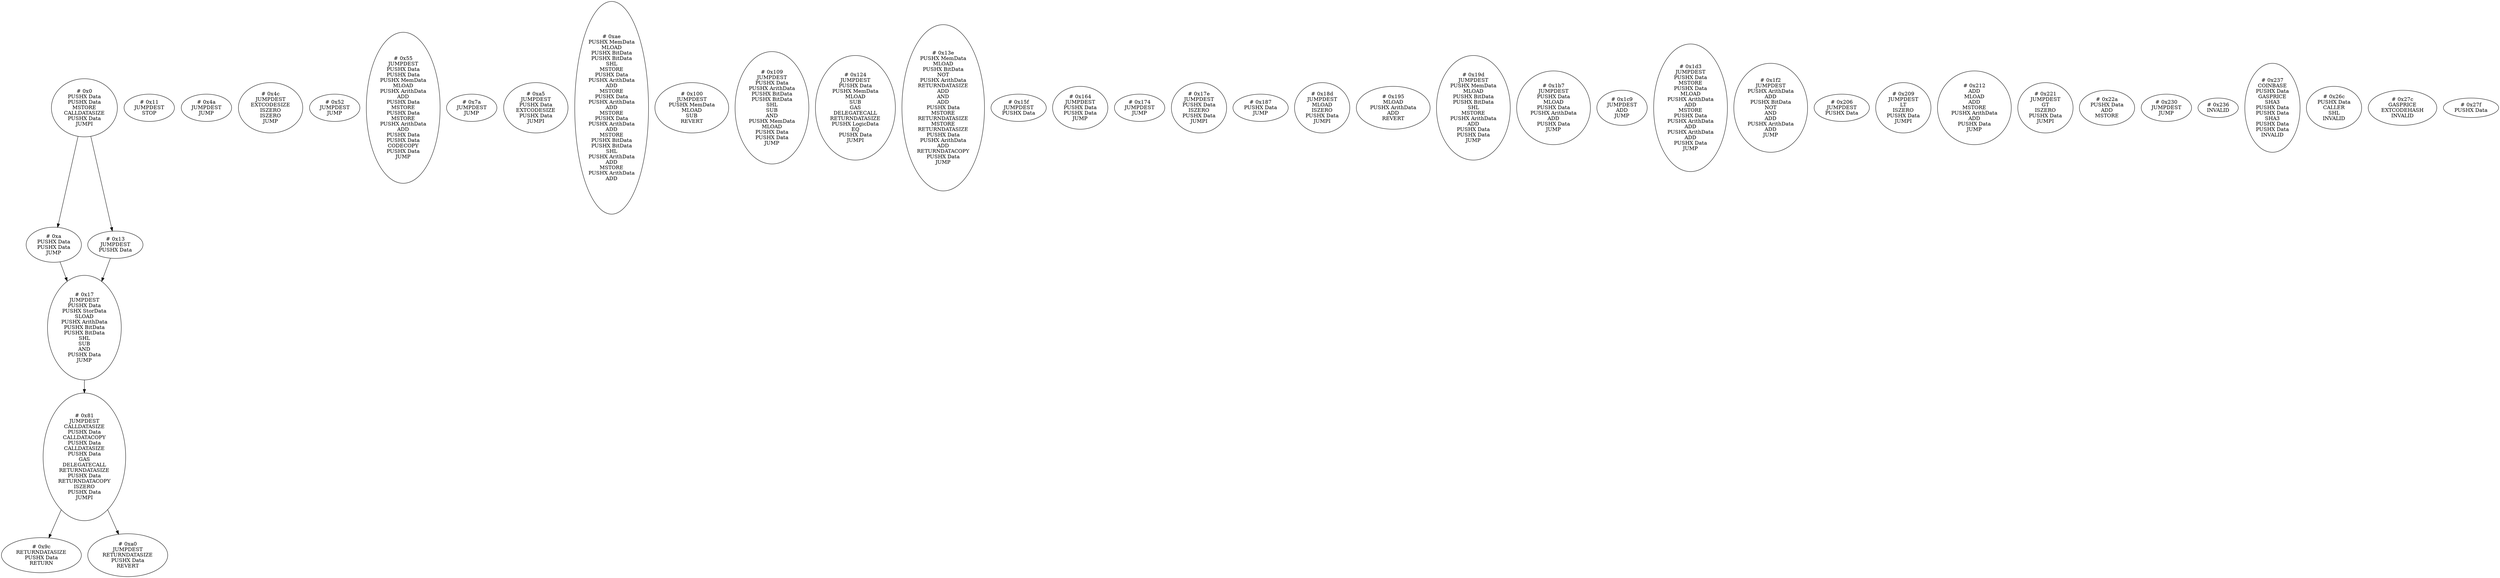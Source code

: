 /* Generated by GvGen v.1.0 (https://www.github.com/stricaud/gvgen) */

digraph G {
compound=true;
   node1 [label="# 0x0
PUSHX Data
PUSHX Data
MSTORE
CALLDATASIZE
PUSHX Data
JUMPI
"];
   node2 [label="# 0xa
PUSHX Data
PUSHX Data
JUMP
"];
   node3 [label="# 0x11
JUMPDEST
STOP
"];
   node4 [label="# 0x13
JUMPDEST
PUSHX Data
"];
   node5 [label="# 0x17
JUMPDEST
PUSHX Data
PUSHX StorData
SLOAD
PUSHX ArithData
PUSHX BitData
PUSHX BitData
SHL
SUB
AND
PUSHX Data
JUMP
"];
   node6 [label="# 0x4a
JUMPDEST
JUMP
"];
   node7 [label="# 0x4c
JUMPDEST
EXTCODESIZE
ISZERO
ISZERO
JUMP
"];
   node8 [label="# 0x52
JUMPDEST
JUMP
"];
   node9 [label="# 0x55
JUMPDEST
PUSHX Data
PUSHX Data
PUSHX MemData
MLOAD
PUSHX ArithData
ADD
PUSHX Data
MSTORE
PUSHX Data
MSTORE
PUSHX ArithData
ADD
PUSHX Data
PUSHX Data
CODECOPY
PUSHX Data
JUMP
"];
   node10 [label="# 0x7a
JUMPDEST
JUMP
"];
   node11 [label="# 0x81
JUMPDEST
CALLDATASIZE
PUSHX Data
CALLDATACOPY
PUSHX Data
CALLDATASIZE
PUSHX Data
GAS
DELEGATECALL
RETURNDATASIZE
PUSHX Data
RETURNDATACOPY
ISZERO
PUSHX Data
JUMPI
"];
   node12 [label="# 0x9c
RETURNDATASIZE
PUSHX Data
RETURN
"];
   node13 [label="# 0xa0
JUMPDEST
RETURNDATASIZE
PUSHX Data
REVERT
"];
   node14 [label="# 0xa5
JUMPDEST
PUSHX Data
EXTCODESIZE
PUSHX Data
JUMPI
"];
   node15 [label="# 0xae
PUSHX MemData
MLOAD
PUSHX BitData
PUSHX BitData
SHL
MSTORE
PUSHX Data
PUSHX ArithData
ADD
MSTORE
PUSHX Data
PUSHX ArithData
ADD
MSTORE
PUSHX Data
PUSHX ArithData
ADD
MSTORE
PUSHX BitData
PUSHX BitData
SHL
PUSHX ArithData
ADD
MSTORE
PUSHX ArithData
ADD
"];
   node16 [label="# 0x100
JUMPDEST
PUSHX MemData
MLOAD
SUB
REVERT
"];
   node17 [label="# 0x109
JUMPDEST
PUSHX Data
PUSHX ArithData
PUSHX BitData
PUSHX BitData
SHL
SUB
AND
PUSHX MemData
MLOAD
PUSHX Data
PUSHX Data
JUMP
"];
   node18 [label="# 0x124
JUMPDEST
PUSHX Data
PUSHX MemData
MLOAD
SUB
GAS
DELEGATECALL
RETURNDATASIZE
PUSHX LogicData
EQ
PUSHX Data
JUMPI
"];
   node19 [label="# 0x13e
PUSHX MemData
MLOAD
PUSHX BitData
NOT
PUSHX ArithData
RETURNDATASIZE
ADD
AND
ADD
PUSHX Data
MSTORE
RETURNDATASIZE
MSTORE
RETURNDATASIZE
PUSHX Data
PUSHX ArithData
ADD
RETURNDATACOPY
PUSHX Data
JUMP
"];
   node20 [label="# 0x15f
JUMPDEST
PUSHX Data
"];
   node21 [label="# 0x164
JUMPDEST
PUSHX Data
PUSHX Data
JUMP
"];
   node22 [label="# 0x174
JUMPDEST
JUMP
"];
   node23 [label="# 0x17e
JUMPDEST
PUSHX Data
ISZERO
PUSHX Data
JUMPI
"];
   node24 [label="# 0x187
PUSHX Data
JUMP
"];
   node25 [label="# 0x18d
JUMPDEST
MLOAD
ISZERO
PUSHX Data
JUMPI
"];
   node26 [label="# 0x195
MLOAD
PUSHX ArithData
ADD
REVERT
"];
   node27 [label="# 0x19d
JUMPDEST
PUSHX MemData
MLOAD
PUSHX BitData
PUSHX BitData
SHL
MSTORE
PUSHX ArithData
ADD
PUSHX Data
PUSHX Data
JUMP
"];
   node28 [label="# 0x1b7
JUMPDEST
PUSHX Data
MLOAD
PUSHX Data
PUSHX ArithData
ADD
PUSHX Data
JUMP
"];
   node29 [label="# 0x1c9
JUMPDEST
ADD
JUMP
"];
   node30 [label="# 0x1d3
JUMPDEST
PUSHX Data
MSTORE
PUSHX Data
MLOAD
PUSHX ArithData
ADD
MSTORE
PUSHX Data
PUSHX ArithData
ADD
PUSHX ArithData
ADD
PUSHX Data
JUMP
"];
   node31 [label="# 0x1f2
JUMPDEST
PUSHX ArithData
ADD
PUSHX BitData
NOT
AND
ADD
PUSHX ArithData
ADD
JUMP
"];
   node32 [label="# 0x206
JUMPDEST
PUSHX Data
"];
   node33 [label="# 0x209
JUMPDEST
LT
ISZERO
PUSHX Data
JUMPI
"];
   node34 [label="# 0x212
ADD
MLOAD
ADD
MSTORE
PUSHX ArithData
ADD
PUSHX Data
JUMP
"];
   node35 [label="# 0x221
JUMPDEST
GT
ISZERO
PUSHX Data
JUMPI
"];
   node36 [label="# 0x22a
PUSHX Data
ADD
MSTORE
"];
   node37 [label="# 0x230
JUMPDEST
JUMP
"];
   node38 [label="# 0x236
INVALID
"];
   node39 [label="# 0x237
COINBASE
PUSHX Data
GASPRICE
SHA3
PUSHX Data
PUSHX Data
SHA3
PUSHX Data
PUSHX Data
INVALID
"];
   node40 [label="# 0x26c
PUSHX Data
CALLER
SHL
INVALID
"];
   node41 [label="# 0x27c
GASPRICE
EXTCODEHASH
INVALID
"];
   node42 [label="# 0x27f
PUSHX Data
"];
node1->node4;
node1->node2;
node2->node5;
node4->node5;
node5->node11;
node11->node13;
node11->node12;
}
